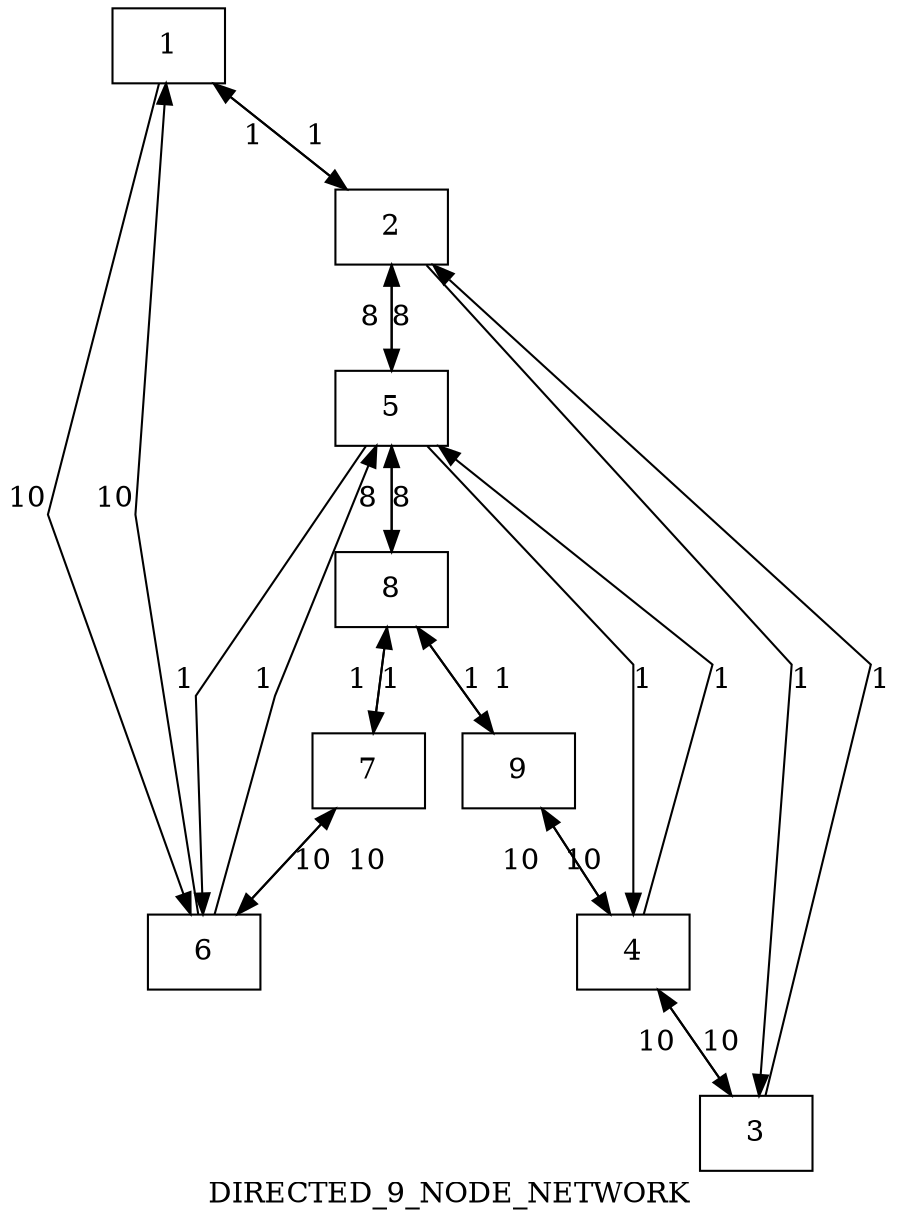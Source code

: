 digraph Test {

	/*compound=true*/
	node [shape=box];
	edge [len=2];
	/*Instantiation of nodes, required to successfully calling .get_node_list() 		(pydot) */
	1[]; 2[]; 3[]; 4[]; 5[]; 6[]; 7[]; 8[];	9[];
	overlap = scale;
	splines = false;
	label = DIRECTED_9_NODE_NETWORK;
	//orientation = portrait;

	1 -> 2	[label=1,throughput=16,latency=4,delay=3,bandwidth = 10];
	1 -> 6	[label=10,throughput=16,latency=4,delay=3,bandwidth = 10];
	2 -> 1	[label=1,throughput=12,latency=3,delay=2,bandwidth = 20];
	2 -> 3	[label=1,throughput=12,latency=3,delay=2,bandwidth = 20];
	2 -> 5	[label=8,throughput=10,latency=2,delay=4,bandwidth = 20];
	3 -> 2	[label=1,throughput=10,latency=2,delay=4,bandwidth = 20];
	3 -> 4	[label=10,throughput=9,latency=5,delay=1,bandwidth = 20];
	4 -> 3	[label=10,throughput=9,latency=5,delay=1,bandwidth = 20];
	4 -> 5	[label=1,throughput=11,latency=6,delay=2,bandwidth = 20];
	4 -> 9	[label=10,throughput=11,latency=6,delay=2,bandwidth = 20];
	5 -> 2	[label=8,throughput=14,latency=8,delay=3,bandwidth = 20];
	5 -> 4	[label=1,throughput=14,latency=8,delay=3,bandwidth = 20];
	5 -> 6	[label=1,throughput=16,latency=9,delay=2,bandwidth = 20];
	5 -> 8	[label=8,throughput=16,latency=9,delay=2,bandwidth = 20];
	6 -> 1	[label=10,throughput=17,latency=3,delay=1,bandwidth = 20];
	6 -> 5	[label=1,throughput=17,latency=3,delay=1,bandwidth = 20];
	6 -> 7	[label=10,throughput=20,latency=10,delay=5,bandwidth = 10];
	7 -> 6	[label=10,throughput=20,latency=10,delay=5,bandwidth = 10];
	7 -> 8	[label=1,throughput=30,latency=3,delay=4,bandwidth = 20];
	8 -> 5	[label=8,throughput=30,latency=3,delay=4,bandwidth = 20];
	8 -> 7	[label=1,throughput=15,latency=1,delay=2,bandwidth = 20];
	8 -> 9	[label=1,throughput=15,latency=1,delay=2,bandwidth = 20];
	9 -> 4	[label=10,throughput=15,latency=2,delay=3,bandwidth = 20];
	9 -> 8	[label=1,throughput=15,latency=2,delay=3,bandwidth = 20];
}
